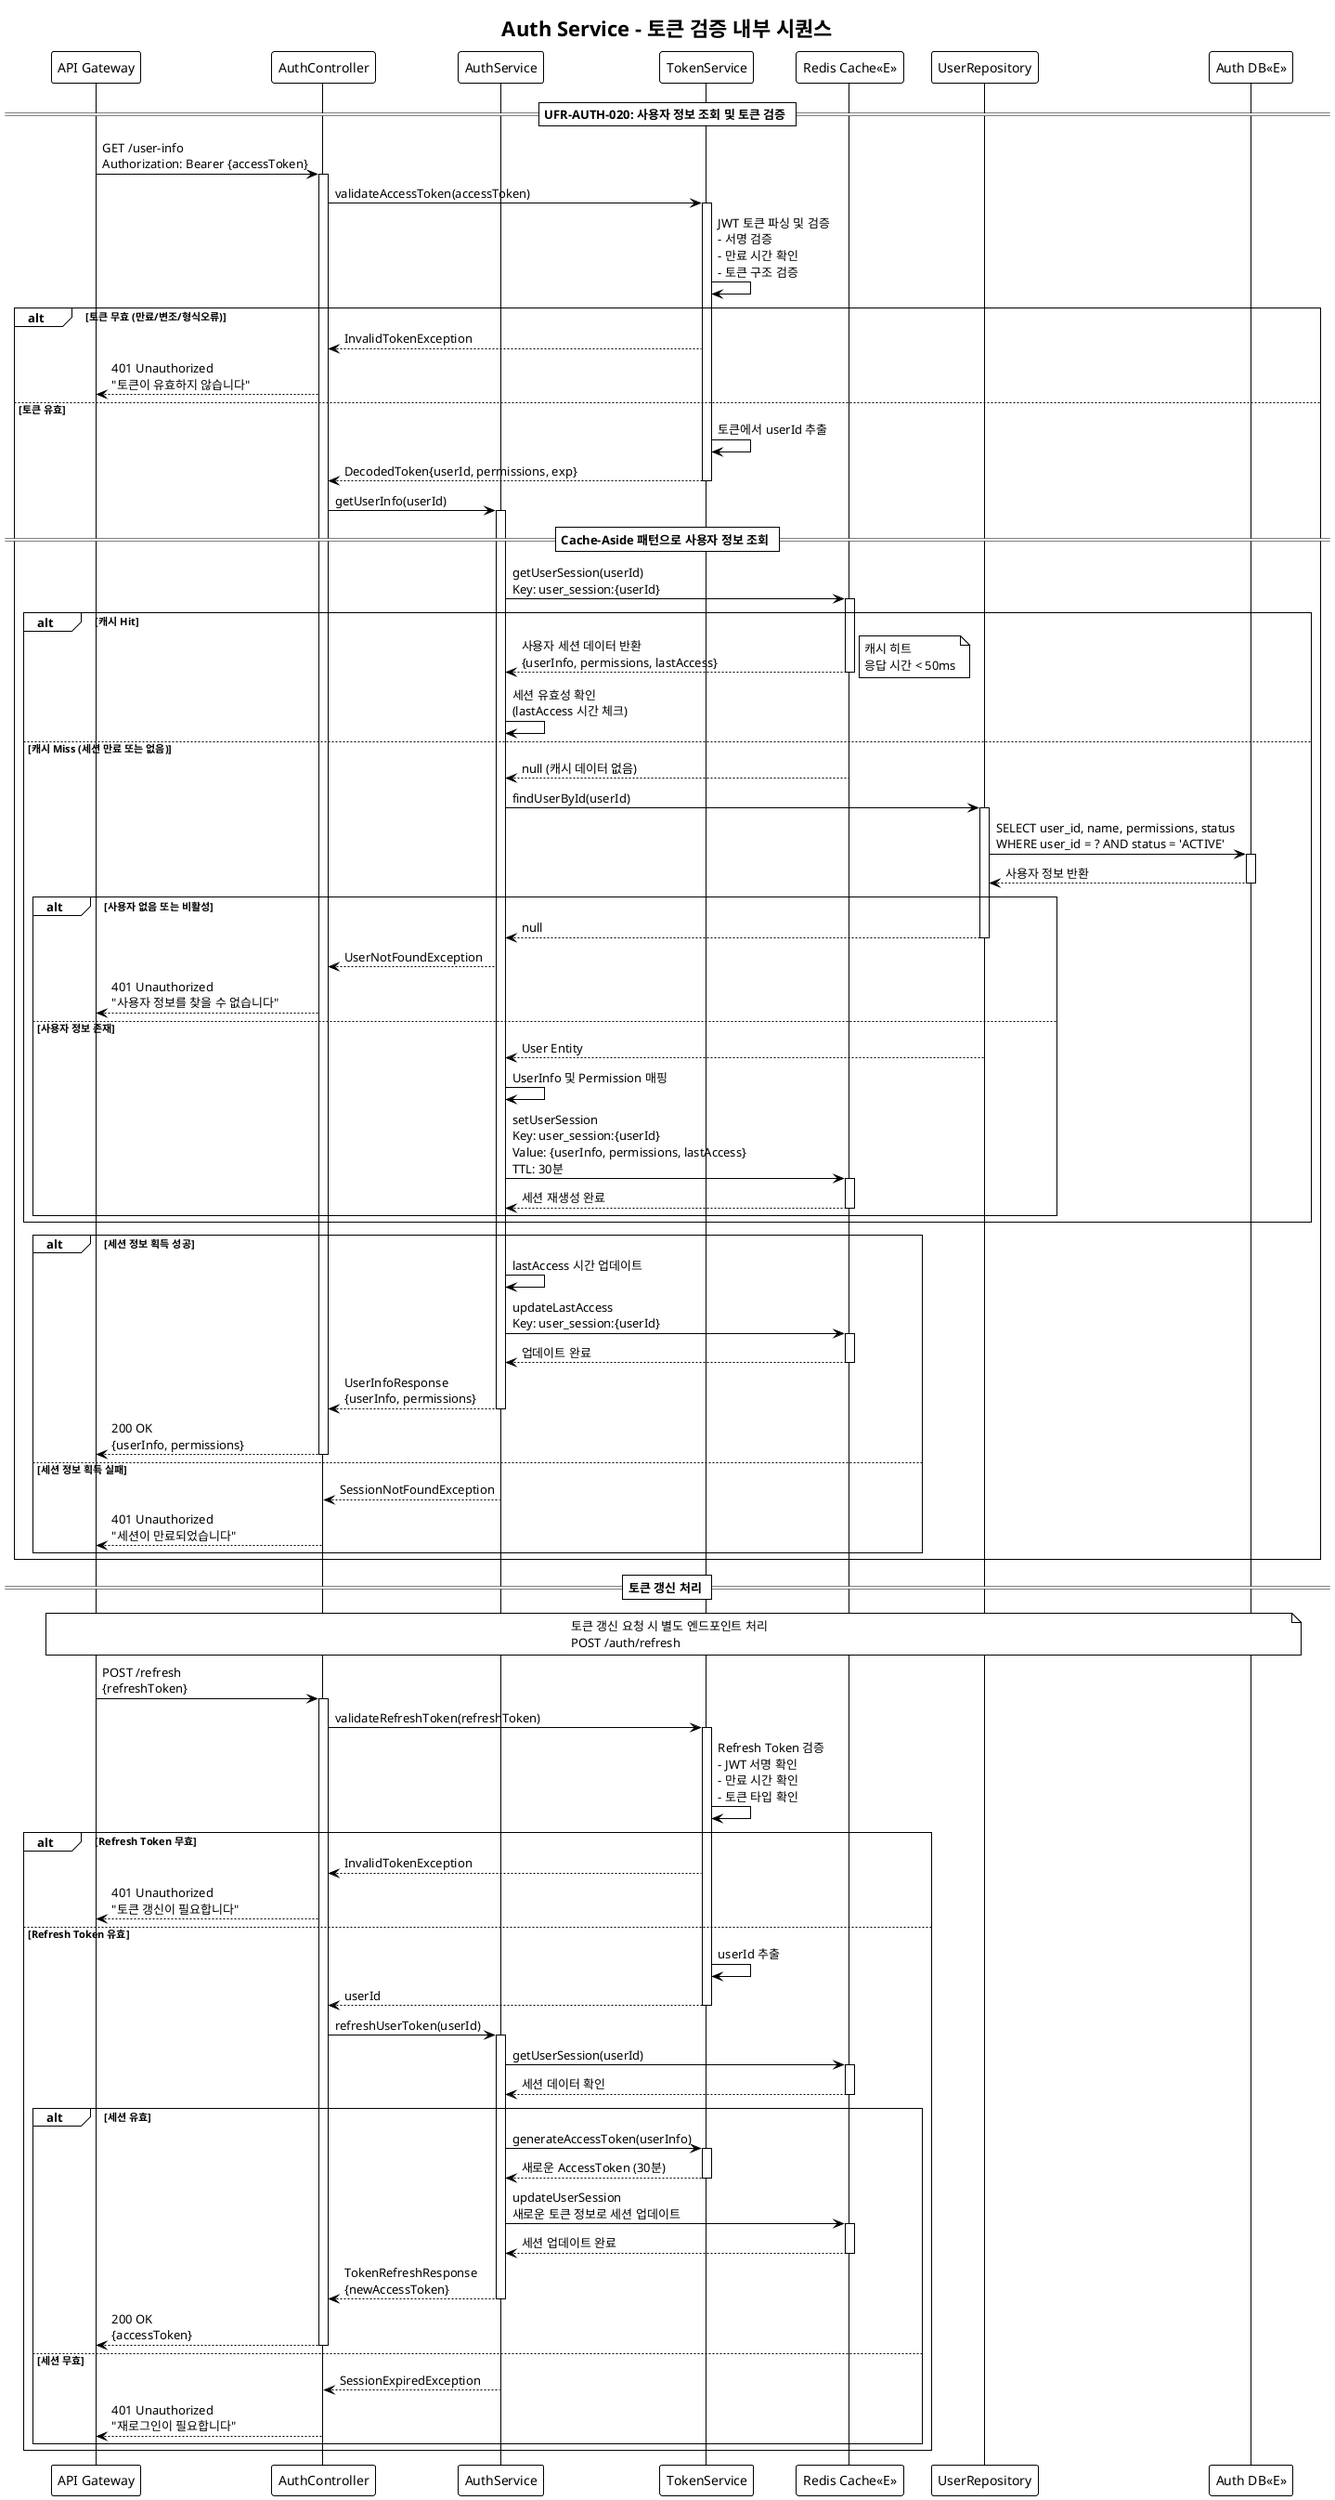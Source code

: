 @startuml
!theme mono
title Auth Service - 토큰 검증 내부 시퀀스

participant "API Gateway" as Gateway
participant "AuthController" as Controller
participant "AuthService" as Service
participant "TokenService" as TokenService
participant "Redis Cache<<E>>" as Redis
participant "UserRepository" as UserRepo
participant "Auth DB<<E>>" as AuthDB

== UFR-AUTH-020: 사용자 정보 조회 및 토큰 검증 ==

Gateway -> Controller: GET /user-info\nAuthorization: Bearer {accessToken}
activate Controller

Controller -> TokenService: validateAccessToken(accessToken)
activate TokenService

TokenService -> TokenService: JWT 토큰 파싱 및 검증\n- 서명 검증\n- 만료 시간 확인\n- 토큰 구조 검증

alt 토큰 무효 (만료/변조/형식오류)
    TokenService --> Controller: InvalidTokenException
    Controller --> Gateway: 401 Unauthorized\n"토큰이 유효하지 않습니다"
else 토큰 유효
    TokenService -> TokenService: 토큰에서 userId 추출
    TokenService --> Controller: DecodedToken{userId, permissions, exp}
    deactivate TokenService
    
    Controller -> Service: getUserInfo(userId)
    activate Service
    
    == Cache-Aside 패턴으로 사용자 정보 조회 ==
    
    Service -> Redis: getUserSession(userId)\nKey: user_session:{userId}
    activate Redis
    
    alt 캐시 Hit
        Redis --> Service: 사용자 세션 데이터 반환\n{userInfo, permissions, lastAccess}
        deactivate Redis
        note right: 캐시 히트\n응답 시간 < 50ms
        
        Service -> Service: 세션 유효성 확인\n(lastAccess 시간 체크)
        
    else 캐시 Miss (세션 만료 또는 없음)
        Redis --> Service: null (캐시 데이터 없음)
        deactivate Redis
        
        Service -> UserRepo: findUserById(userId)
        activate UserRepo
        
        UserRepo -> AuthDB: SELECT user_id, name, permissions, status\nWHERE user_id = ? AND status = 'ACTIVE'
        activate AuthDB
        AuthDB --> UserRepo: 사용자 정보 반환
        deactivate AuthDB
        
        alt 사용자 없음 또는 비활성
            UserRepo --> Service: null
            deactivate UserRepo
            Service --> Controller: UserNotFoundException
            Controller --> Gateway: 401 Unauthorized\n"사용자 정보를 찾을 수 없습니다"
        else 사용자 정보 존재
            UserRepo --> Service: User Entity
            deactivate UserRepo
            
            Service -> Service: UserInfo 및 Permission 매핑
            
            Service -> Redis: setUserSession\nKey: user_session:{userId}\nValue: {userInfo, permissions, lastAccess}\nTTL: 30분
            activate Redis
            Redis --> Service: 세션 재생성 완료
            deactivate Redis
        end
    end
    
    alt 세션 정보 획득 성공
        Service -> Service: lastAccess 시간 업데이트
        Service -> Redis: updateLastAccess\nKey: user_session:{userId}
        activate Redis
        Redis --> Service: 업데이트 완료
        deactivate Redis
        
        Service --> Controller: UserInfoResponse\n{userInfo, permissions}
        deactivate Service
        
        Controller --> Gateway: 200 OK\n{userInfo, permissions}
        deactivate Controller
    else 세션 정보 획득 실패
        Service --> Controller: SessionNotFoundException
        Controller --> Gateway: 401 Unauthorized\n"세션이 만료되었습니다"
    end
end

== 토큰 갱신 처리 ==

note over Gateway, AuthDB
토큰 갱신 요청 시 별도 엔드포인트 처리
POST /auth/refresh
end note

Gateway -> Controller: POST /refresh\n{refreshToken}
activate Controller

Controller -> TokenService: validateRefreshToken(refreshToken)
activate TokenService

TokenService -> TokenService: Refresh Token 검증\n- JWT 서명 확인\n- 만료 시간 확인\n- 토큰 타입 확인

alt Refresh Token 무효
    TokenService --> Controller: InvalidTokenException
    Controller --> Gateway: 401 Unauthorized\n"토큰 갱신이 필요합니다"
else Refresh Token 유효
    TokenService -> TokenService: userId 추출
    TokenService --> Controller: userId
    deactivate TokenService
    
    Controller -> Service: refreshUserToken(userId)
    activate Service
    
    Service -> Redis: getUserSession(userId)
    activate Redis
    Redis --> Service: 세션 데이터 확인
    deactivate Redis
    
    alt 세션 유효
        Service -> TokenService: generateAccessToken(userInfo)
        activate TokenService
        TokenService --> Service: 새로운 AccessToken (30분)
        deactivate TokenService
        
        Service -> Redis: updateUserSession\n새로운 토큰 정보로 세션 업데이트
        activate Redis
        Redis --> Service: 세션 업데이트 완료
        deactivate Redis
        
        Service --> Controller: TokenRefreshResponse\n{newAccessToken}
        deactivate Service
        
        Controller --> Gateway: 200 OK\n{accessToken}
        deactivate Controller
    else 세션 무효
        Service --> Controller: SessionExpiredException
        Controller --> Gateway: 401 Unauthorized\n"재로그인이 필요합니다"
    end
end

@enduml